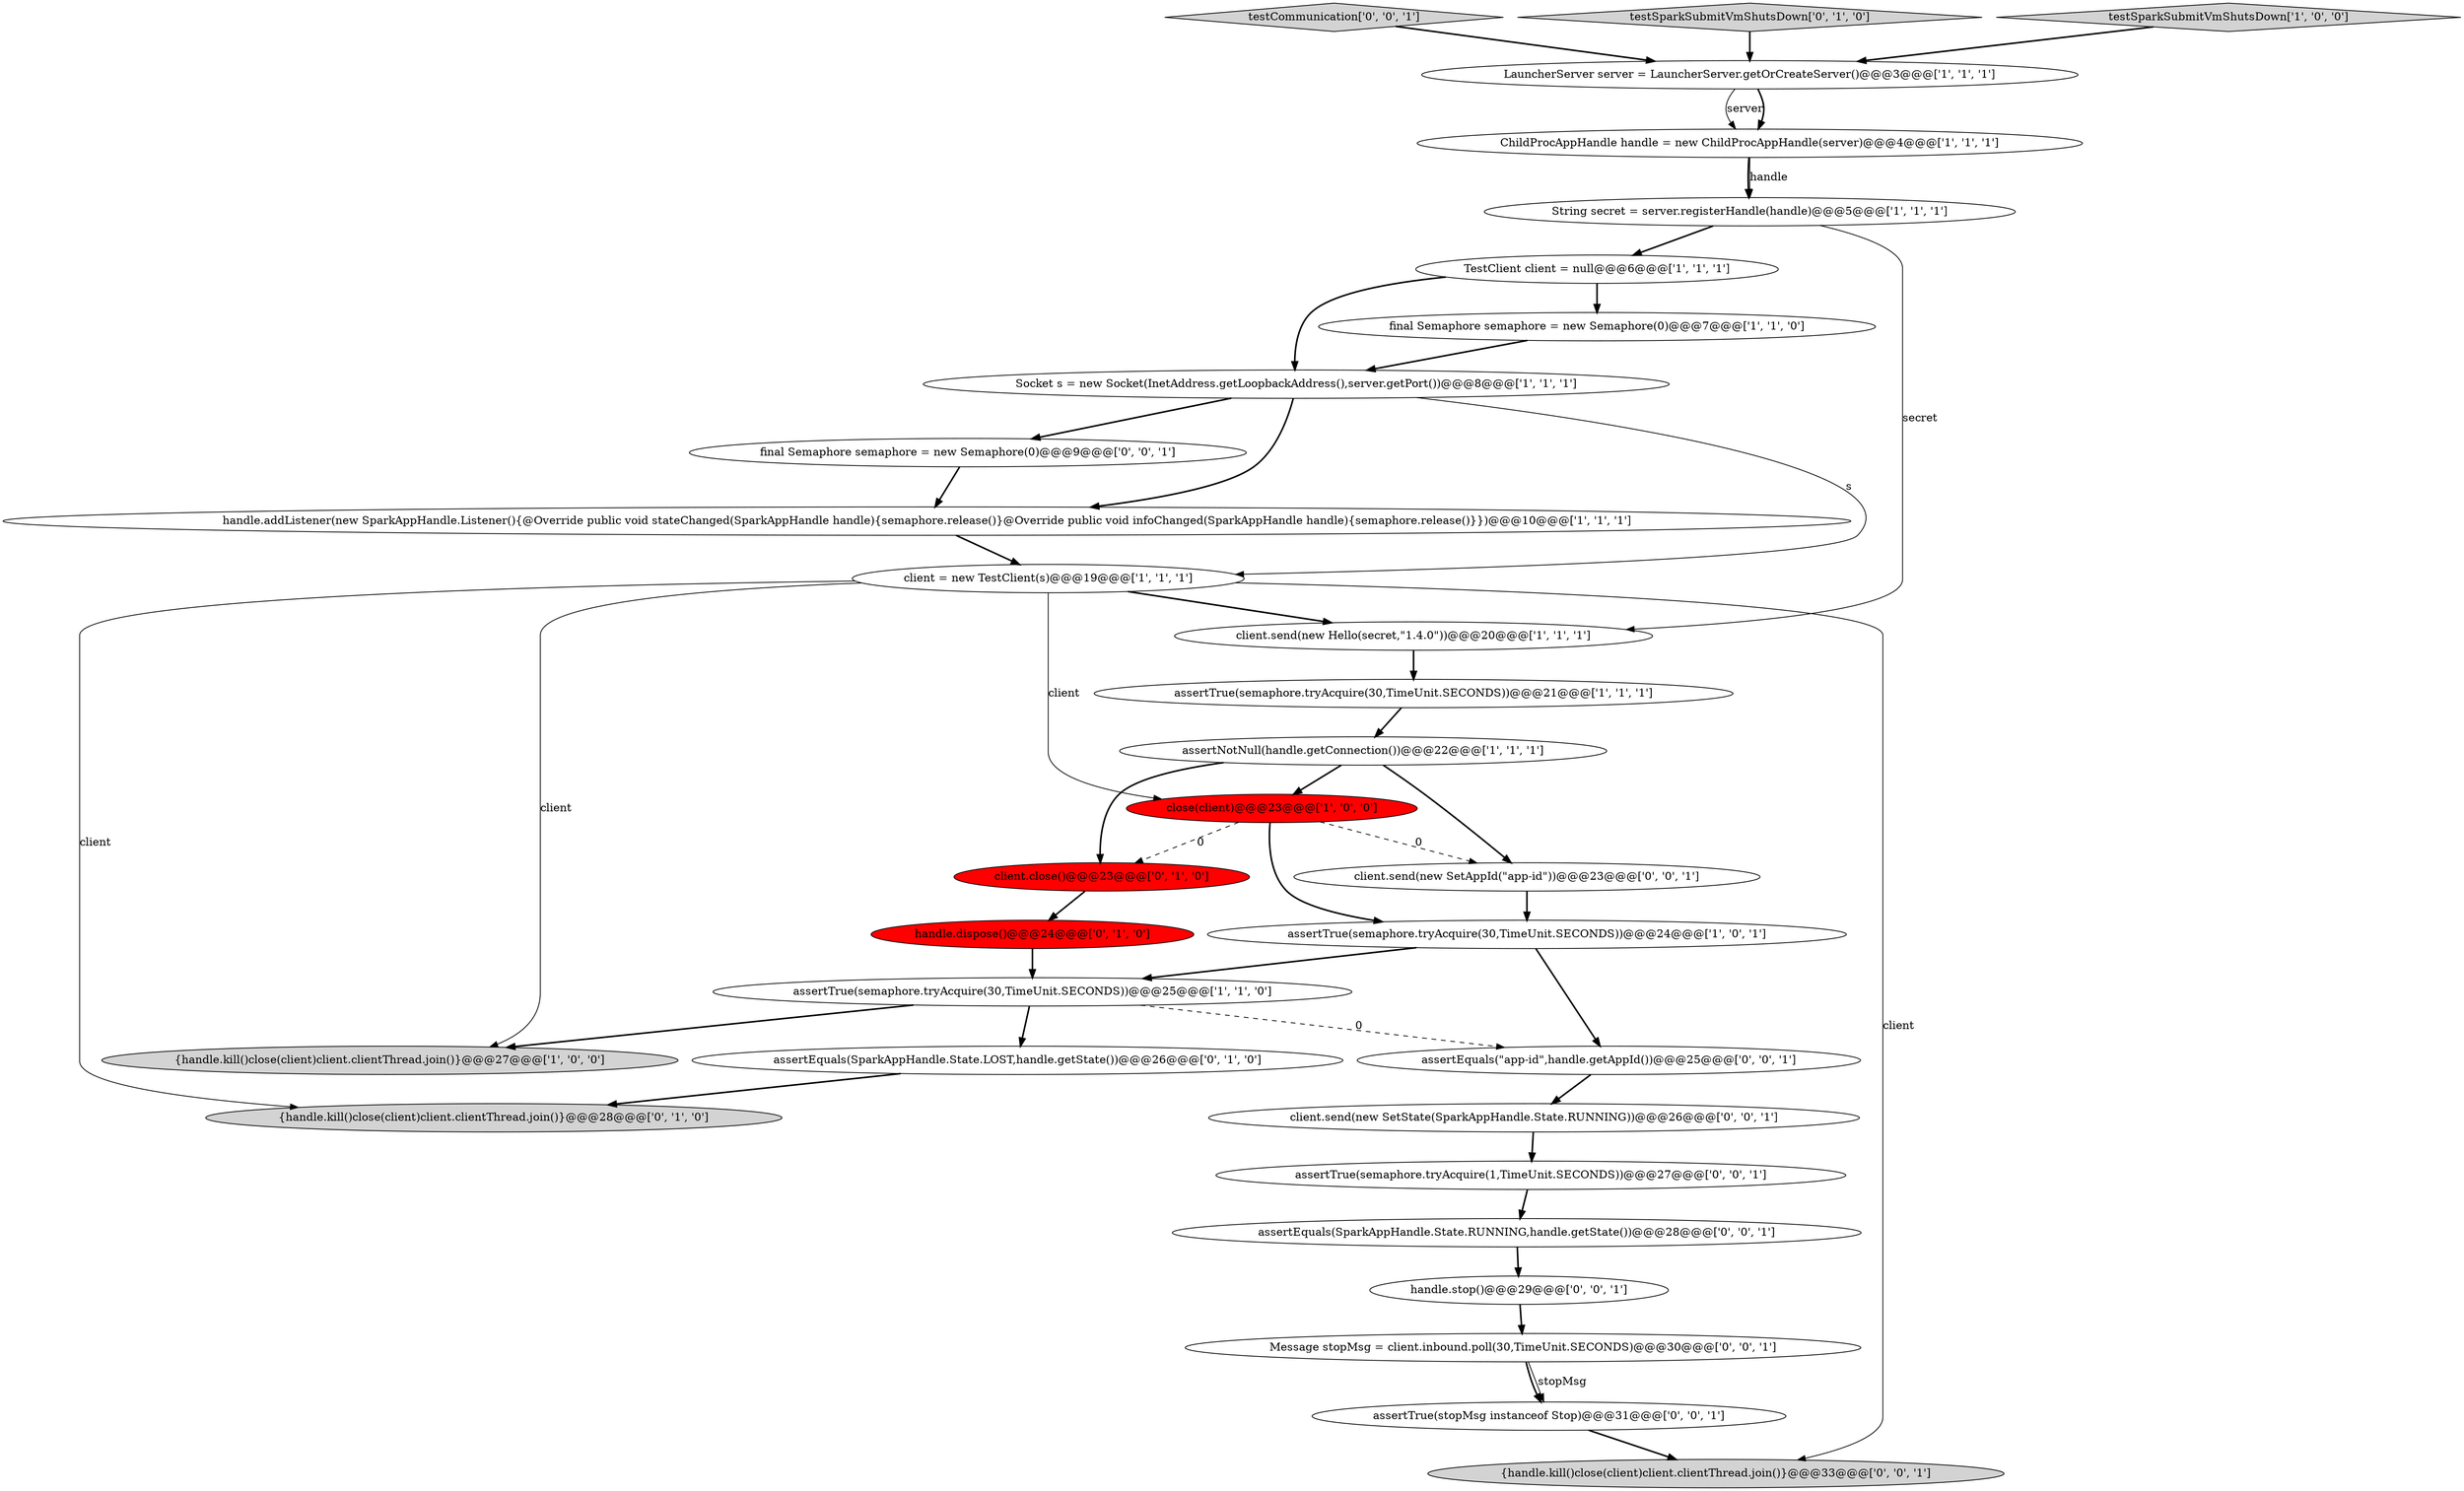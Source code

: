 digraph {
0 [style = filled, label = "client.send(new Hello(secret,\"1.4.0\"))@@@20@@@['1', '1', '1']", fillcolor = white, shape = ellipse image = "AAA0AAABBB1BBB"];
23 [style = filled, label = "assertEquals(\"app-id\",handle.getAppId())@@@25@@@['0', '0', '1']", fillcolor = white, shape = ellipse image = "AAA0AAABBB3BBB"];
5 [style = filled, label = "assertTrue(semaphore.tryAcquire(30,TimeUnit.SECONDS))@@@25@@@['1', '1', '0']", fillcolor = white, shape = ellipse image = "AAA0AAABBB1BBB"];
9 [style = filled, label = "Socket s = new Socket(InetAddress.getLoopbackAddress(),server.getPort())@@@8@@@['1', '1', '1']", fillcolor = white, shape = ellipse image = "AAA0AAABBB1BBB"];
27 [style = filled, label = "handle.stop()@@@29@@@['0', '0', '1']", fillcolor = white, shape = ellipse image = "AAA0AAABBB3BBB"];
12 [style = filled, label = "ChildProcAppHandle handle = new ChildProcAppHandle(server)@@@4@@@['1', '1', '1']", fillcolor = white, shape = ellipse image = "AAA0AAABBB1BBB"];
8 [style = filled, label = "LauncherServer server = LauncherServer.getOrCreateServer()@@@3@@@['1', '1', '1']", fillcolor = white, shape = ellipse image = "AAA0AAABBB1BBB"];
14 [style = filled, label = "close(client)@@@23@@@['1', '0', '0']", fillcolor = red, shape = ellipse image = "AAA1AAABBB1BBB"];
10 [style = filled, label = "assertNotNull(handle.getConnection())@@@22@@@['1', '1', '1']", fillcolor = white, shape = ellipse image = "AAA0AAABBB1BBB"];
2 [style = filled, label = "{handle.kill()close(client)client.clientThread.join()}@@@27@@@['1', '0', '0']", fillcolor = lightgray, shape = ellipse image = "AAA0AAABBB1BBB"];
19 [style = filled, label = "handle.dispose()@@@24@@@['0', '1', '0']", fillcolor = red, shape = ellipse image = "AAA1AAABBB2BBB"];
20 [style = filled, label = "assertEquals(SparkAppHandle.State.LOST,handle.getState())@@@26@@@['0', '1', '0']", fillcolor = white, shape = ellipse image = "AAA0AAABBB2BBB"];
31 [style = filled, label = "client.send(new SetAppId(\"app-id\"))@@@23@@@['0', '0', '1']", fillcolor = white, shape = ellipse image = "AAA0AAABBB3BBB"];
26 [style = filled, label = "assertEquals(SparkAppHandle.State.RUNNING,handle.getState())@@@28@@@['0', '0', '1']", fillcolor = white, shape = ellipse image = "AAA0AAABBB3BBB"];
30 [style = filled, label = "testCommunication['0', '0', '1']", fillcolor = lightgray, shape = diamond image = "AAA0AAABBB3BBB"];
29 [style = filled, label = "final Semaphore semaphore = new Semaphore(0)@@@9@@@['0', '0', '1']", fillcolor = white, shape = ellipse image = "AAA0AAABBB3BBB"];
16 [style = filled, label = "{handle.kill()close(client)client.clientThread.join()}@@@28@@@['0', '1', '0']", fillcolor = lightgray, shape = ellipse image = "AAA0AAABBB2BBB"];
1 [style = filled, label = "assertTrue(semaphore.tryAcquire(30,TimeUnit.SECONDS))@@@24@@@['1', '0', '1']", fillcolor = white, shape = ellipse image = "AAA0AAABBB1BBB"];
17 [style = filled, label = "testSparkSubmitVmShutsDown['0', '1', '0']", fillcolor = lightgray, shape = diamond image = "AAA0AAABBB2BBB"];
21 [style = filled, label = "{handle.kill()close(client)client.clientThread.join()}@@@33@@@['0', '0', '1']", fillcolor = lightgray, shape = ellipse image = "AAA0AAABBB3BBB"];
24 [style = filled, label = "assertTrue(stopMsg instanceof Stop)@@@31@@@['0', '0', '1']", fillcolor = white, shape = ellipse image = "AAA0AAABBB3BBB"];
28 [style = filled, label = "Message stopMsg = client.inbound.poll(30,TimeUnit.SECONDS)@@@30@@@['0', '0', '1']", fillcolor = white, shape = ellipse image = "AAA0AAABBB3BBB"];
22 [style = filled, label = "assertTrue(semaphore.tryAcquire(1,TimeUnit.SECONDS))@@@27@@@['0', '0', '1']", fillcolor = white, shape = ellipse image = "AAA0AAABBB3BBB"];
13 [style = filled, label = "testSparkSubmitVmShutsDown['1', '0', '0']", fillcolor = lightgray, shape = diamond image = "AAA0AAABBB1BBB"];
6 [style = filled, label = "handle.addListener(new SparkAppHandle.Listener(){@Override public void stateChanged(SparkAppHandle handle){semaphore.release()}@Override public void infoChanged(SparkAppHandle handle){semaphore.release()}})@@@10@@@['1', '1', '1']", fillcolor = white, shape = ellipse image = "AAA0AAABBB1BBB"];
4 [style = filled, label = "assertTrue(semaphore.tryAcquire(30,TimeUnit.SECONDS))@@@21@@@['1', '1', '1']", fillcolor = white, shape = ellipse image = "AAA0AAABBB1BBB"];
25 [style = filled, label = "client.send(new SetState(SparkAppHandle.State.RUNNING))@@@26@@@['0', '0', '1']", fillcolor = white, shape = ellipse image = "AAA0AAABBB3BBB"];
15 [style = filled, label = "client = new TestClient(s)@@@19@@@['1', '1', '1']", fillcolor = white, shape = ellipse image = "AAA0AAABBB1BBB"];
18 [style = filled, label = "client.close()@@@23@@@['0', '1', '0']", fillcolor = red, shape = ellipse image = "AAA1AAABBB2BBB"];
3 [style = filled, label = "final Semaphore semaphore = new Semaphore(0)@@@7@@@['1', '1', '0']", fillcolor = white, shape = ellipse image = "AAA0AAABBB1BBB"];
11 [style = filled, label = "String secret = server.registerHandle(handle)@@@5@@@['1', '1', '1']", fillcolor = white, shape = ellipse image = "AAA0AAABBB1BBB"];
7 [style = filled, label = "TestClient client = null@@@6@@@['1', '1', '1']", fillcolor = white, shape = ellipse image = "AAA0AAABBB1BBB"];
1->5 [style = bold, label=""];
11->0 [style = solid, label="secret"];
4->10 [style = bold, label=""];
10->18 [style = bold, label=""];
17->8 [style = bold, label=""];
23->25 [style = bold, label=""];
22->26 [style = bold, label=""];
10->31 [style = bold, label=""];
25->22 [style = bold, label=""];
5->20 [style = bold, label=""];
10->14 [style = bold, label=""];
5->23 [style = dashed, label="0"];
8->12 [style = solid, label="server"];
27->28 [style = bold, label=""];
12->11 [style = bold, label=""];
18->19 [style = bold, label=""];
15->2 [style = solid, label="client"];
31->1 [style = bold, label=""];
9->15 [style = solid, label="s"];
12->11 [style = solid, label="handle"];
7->3 [style = bold, label=""];
14->1 [style = bold, label=""];
6->15 [style = bold, label=""];
9->6 [style = bold, label=""];
1->23 [style = bold, label=""];
3->9 [style = bold, label=""];
19->5 [style = bold, label=""];
7->9 [style = bold, label=""];
29->6 [style = bold, label=""];
5->2 [style = bold, label=""];
26->27 [style = bold, label=""];
15->16 [style = solid, label="client"];
15->21 [style = solid, label="client"];
20->16 [style = bold, label=""];
24->21 [style = bold, label=""];
28->24 [style = solid, label="stopMsg"];
0->4 [style = bold, label=""];
15->0 [style = bold, label=""];
15->14 [style = solid, label="client"];
28->24 [style = bold, label=""];
30->8 [style = bold, label=""];
13->8 [style = bold, label=""];
14->18 [style = dashed, label="0"];
9->29 [style = bold, label=""];
8->12 [style = bold, label=""];
11->7 [style = bold, label=""];
14->31 [style = dashed, label="0"];
}
